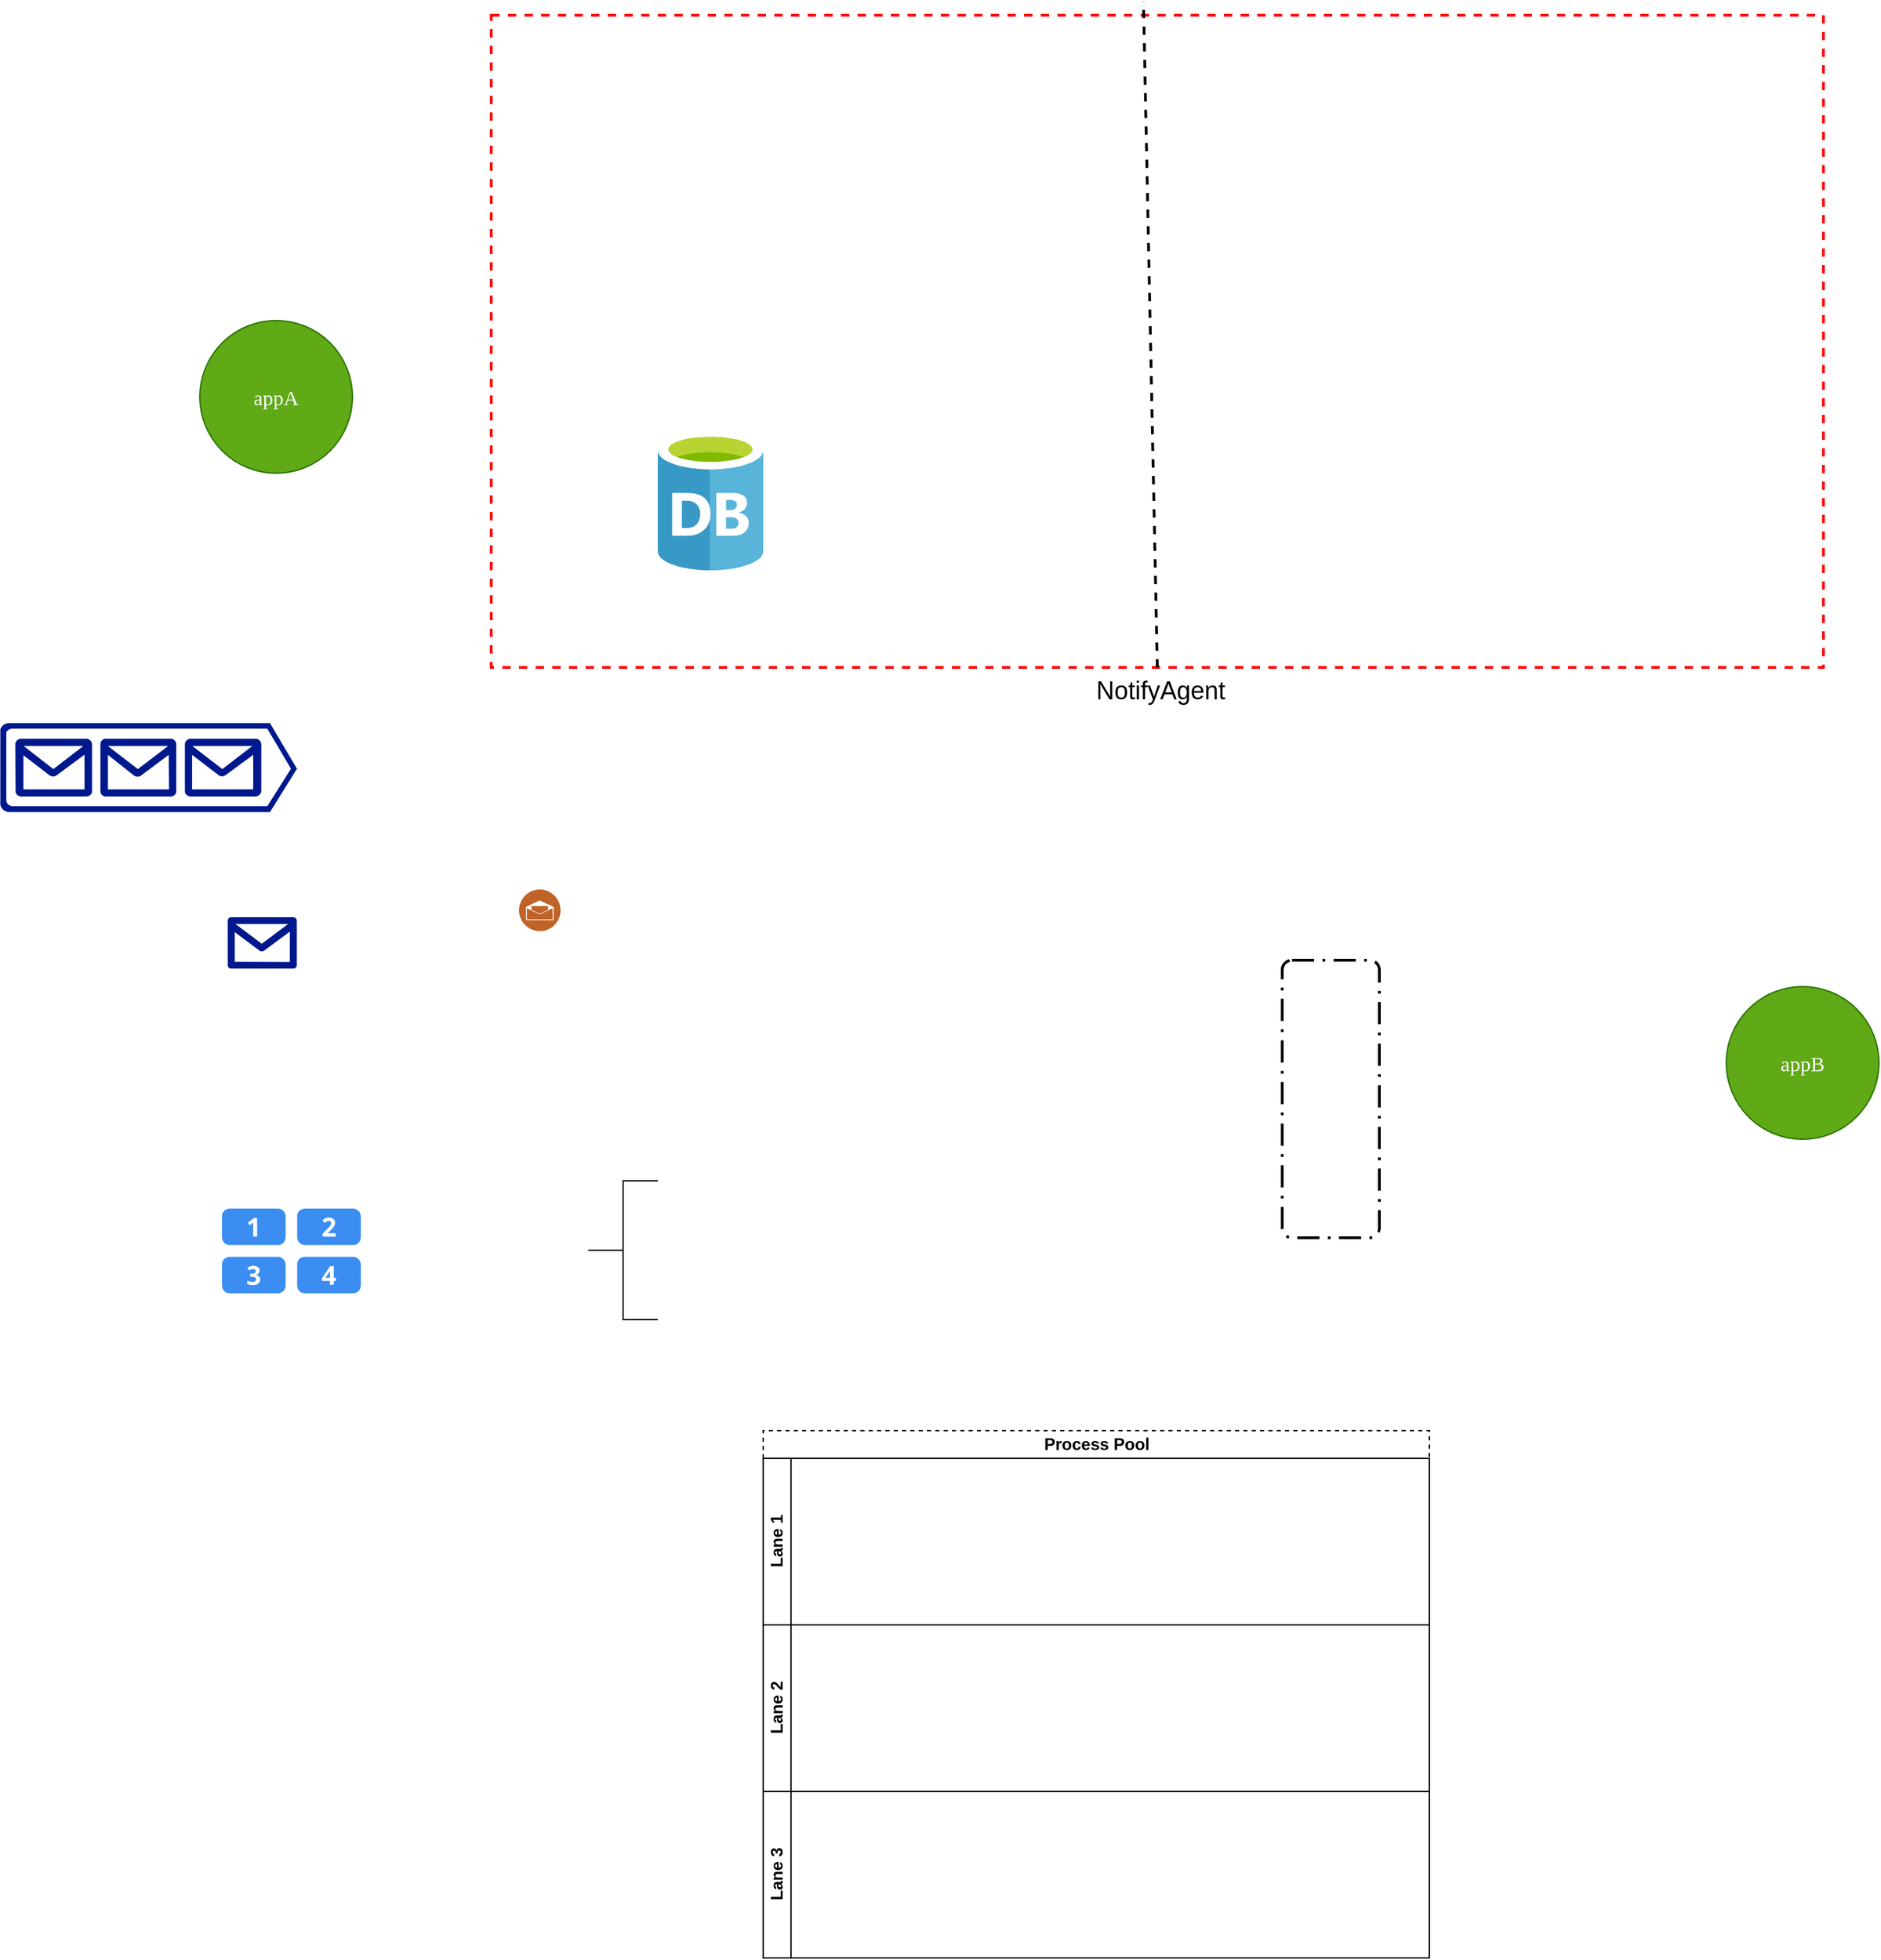 <mxfile version="12.4.9" type="github">
  <diagram id="gYqOYC05eTUMbnPOUZzg" name="Page-1">
    <mxGraphModel dx="2500" dy="944" grid="1" gridSize="10" guides="1" tooltips="1" connect="1" arrows="1" fold="1" page="1" pageScale="1" pageWidth="827" pageHeight="1169" math="0" shadow="0">
      <root>
        <mxCell id="0"/>
        <mxCell id="1" parent="0"/>
        <mxCell id="Qmx-vTjYsITCvrtl_uVx-1" value="appA" style="ellipse;whiteSpace=wrap;html=1;aspect=fixed;fontFamily=Lucida Console;fontSize=15;fillColor=#60a917;strokeColor=#2D7600;fontColor=#ffffff;align=center;" vertex="1" parent="1">
          <mxGeometry x="-480" y="320" width="110" height="110" as="geometry"/>
        </mxCell>
        <mxCell id="Qmx-vTjYsITCvrtl_uVx-2" value="appB" style="ellipse;whiteSpace=wrap;html=1;aspect=fixed;fontFamily=Lucida Console;fontSize=15;fillColor=#60a917;strokeColor=#2D7600;fontColor=#ffffff;align=center;" vertex="1" parent="1">
          <mxGeometry x="620" y="800" width="110" height="110" as="geometry"/>
        </mxCell>
        <mxCell id="Qmx-vTjYsITCvrtl_uVx-3" value="" style="aspect=fixed;html=1;points=[];align=center;image;fontSize=12;image=img/lib/mscae/Database_General.svg;" vertex="1" parent="1">
          <mxGeometry x="-150" y="400" width="76" height="100" as="geometry"/>
        </mxCell>
        <mxCell id="Qmx-vTjYsITCvrtl_uVx-5" value="" style="html=1;aspect=fixed;strokeColor=none;shadow=0;align=center;verticalAlign=top;fillColor=#3B8DF1;shape=mxgraph.gcp2.task_queues_2" vertex="1" parent="1">
          <mxGeometry x="-464" y="960" width="100" height="61" as="geometry"/>
        </mxCell>
        <mxCell id="Qmx-vTjYsITCvrtl_uVx-6" value="&lt;font style=&quot;font-size: 18px&quot;&gt;NotifyAgent&lt;/font&gt;" style="rounded=0;whiteSpace=wrap;html=1;absoluteArcSize=1;arcSize=0;strokeColor=#FD0000;fillColor=none;verticalAlign=top;align=center;spacingLeft=5;dashed=1;labelPosition=center;verticalLabelPosition=bottom;strokeWidth=2;" vertex="1" parent="1">
          <mxGeometry x="-270" y="100" width="960" height="470" as="geometry"/>
        </mxCell>
        <mxCell id="Qmx-vTjYsITCvrtl_uVx-7" value="" style="rounded=1;arcSize=10;dashed=1;strokeColor=#000000;fillColor=none;gradientColor=none;dashPattern=8 3 1 3;strokeWidth=2;" vertex="1" parent="1">
          <mxGeometry x="300" y="781" width="70" height="200" as="geometry"/>
        </mxCell>
        <mxCell id="Qmx-vTjYsITCvrtl_uVx-12" value="" style="html=1;shape=mxgraph.flowchart.annotation_2;align=left;labelPosition=right;" vertex="1" parent="1">
          <mxGeometry x="-200" y="940" width="50" height="100" as="geometry"/>
        </mxCell>
        <mxCell id="Qmx-vTjYsITCvrtl_uVx-24" value="" style="endArrow=none;dashed=1;html=1;strokeWidth=2;exitX=0.5;exitY=1;exitDx=0;exitDy=0;" edge="1" parent="1" source="Qmx-vTjYsITCvrtl_uVx-6">
          <mxGeometry width="50" height="50" relative="1" as="geometry">
            <mxPoint x="170" y="590.0" as="sourcePoint"/>
            <mxPoint x="200" y="90.0" as="targetPoint"/>
            <Array as="points"/>
          </mxGeometry>
        </mxCell>
        <mxCell id="Qmx-vTjYsITCvrtl_uVx-29" value="" style="aspect=fixed;pointerEvents=1;shadow=0;dashed=0;html=1;strokeColor=none;labelPosition=center;verticalLabelPosition=bottom;verticalAlign=top;align=center;fillColor=#00188D;shape=mxgraph.azure.queue_generic" vertex="1" parent="1">
          <mxGeometry x="-624" y="610" width="214" height="64.2" as="geometry"/>
        </mxCell>
        <mxCell id="Qmx-vTjYsITCvrtl_uVx-30" value="" style="aspect=fixed;pointerEvents=1;shadow=0;dashed=0;html=1;strokeColor=none;labelPosition=center;verticalLabelPosition=bottom;verticalAlign=top;align=center;fillColor=#00188D;shape=mxgraph.azure.message2;" vertex="1" parent="1">
          <mxGeometry x="-460" y="750" width="50" height="37" as="geometry"/>
        </mxCell>
        <mxCell id="Qmx-vTjYsITCvrtl_uVx-31" value="" style="aspect=fixed;perimeter=ellipsePerimeter;html=1;align=center;shadow=0;dashed=0;fontColor=#4277BB;labelBackgroundColor=#ffffff;fontSize=12;spacingTop=3;image;image=img/lib/ibm/social/messaging.svg;" vertex="1" parent="1">
          <mxGeometry x="-250" y="730" width="30" height="30" as="geometry"/>
        </mxCell>
        <mxCell id="Qmx-vTjYsITCvrtl_uVx-38" value="Process Pool" style="swimlane;html=1;childLayout=stackLayout;resizeParent=1;resizeParentMax=0;horizontal=1;startSize=20;horizontalStack=0;dashed=1;" vertex="1" parent="1">
          <mxGeometry x="-74" y="1120" width="480" height="380" as="geometry">
            <mxRectangle x="-74" y="1120" width="110" height="20" as="alternateBounds"/>
          </mxGeometry>
        </mxCell>
        <mxCell id="Qmx-vTjYsITCvrtl_uVx-39" value="Lane 1" style="swimlane;html=1;startSize=20;horizontal=0;" vertex="1" parent="Qmx-vTjYsITCvrtl_uVx-38">
          <mxGeometry y="20" width="480" height="120" as="geometry">
            <mxRectangle y="20" width="480" height="20" as="alternateBounds"/>
          </mxGeometry>
        </mxCell>
        <mxCell id="Qmx-vTjYsITCvrtl_uVx-40" value="Lane 2" style="swimlane;html=1;startSize=20;horizontal=0;" vertex="1" parent="Qmx-vTjYsITCvrtl_uVx-38">
          <mxGeometry y="140" width="480" height="120" as="geometry"/>
        </mxCell>
        <mxCell id="Qmx-vTjYsITCvrtl_uVx-41" value="Lane 3" style="swimlane;html=1;startSize=20;horizontal=0;" vertex="1" parent="Qmx-vTjYsITCvrtl_uVx-38">
          <mxGeometry y="260" width="480" height="120" as="geometry"/>
        </mxCell>
      </root>
    </mxGraphModel>
  </diagram>
</mxfile>
